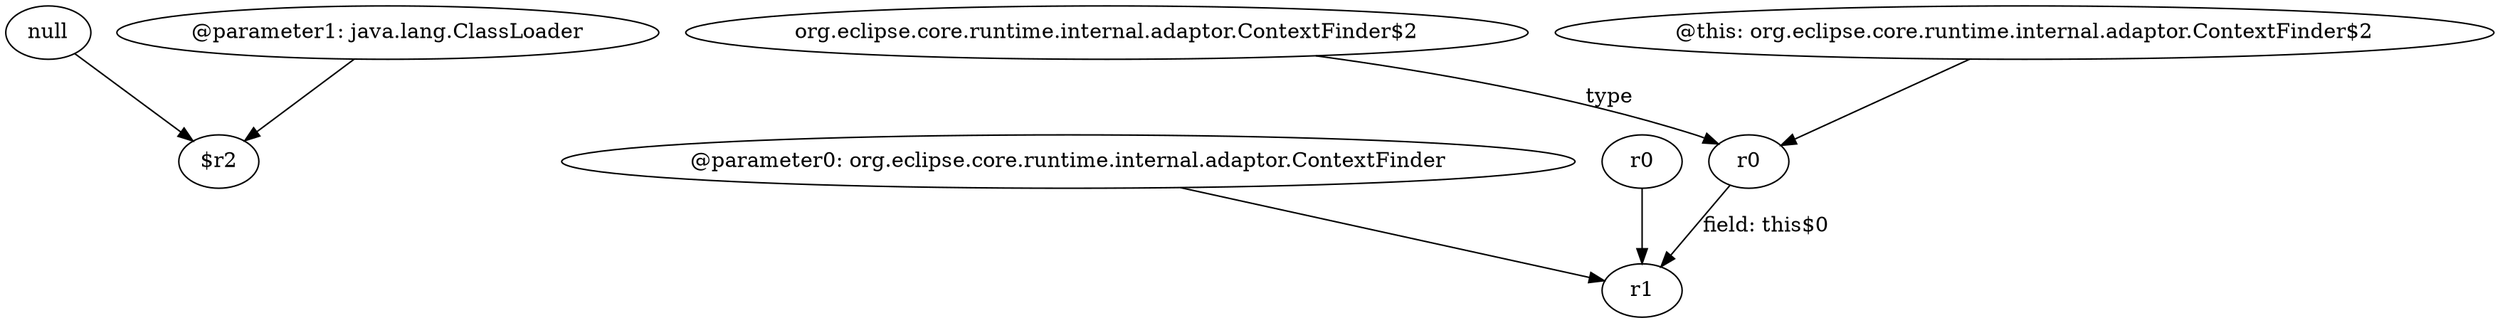 digraph g {
0[label="null"]
1[label="$r2"]
0->1[label=""]
2[label="r0"]
3[label="r1"]
2->3[label="field: this$0"]
4[label="org.eclipse.core.runtime.internal.adaptor.ContextFinder$2"]
4->2[label="type"]
5[label="@parameter1: java.lang.ClassLoader"]
5->1[label=""]
6[label="@parameter0: org.eclipse.core.runtime.internal.adaptor.ContextFinder"]
6->3[label=""]
7[label="r0"]
7->3[label=""]
8[label="@this: org.eclipse.core.runtime.internal.adaptor.ContextFinder$2"]
8->2[label=""]
}